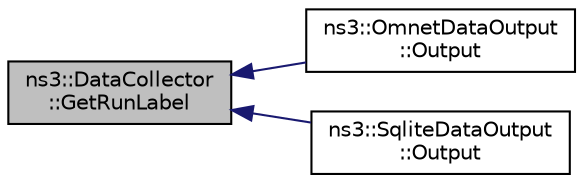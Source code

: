 digraph "ns3::DataCollector::GetRunLabel"
{
  edge [fontname="Helvetica",fontsize="10",labelfontname="Helvetica",labelfontsize="10"];
  node [fontname="Helvetica",fontsize="10",shape=record];
  rankdir="LR";
  Node1 [label="ns3::DataCollector\l::GetRunLabel",height=0.2,width=0.4,color="black", fillcolor="grey75", style="filled", fontcolor="black"];
  Node1 -> Node2 [dir="back",color="midnightblue",fontsize="10",style="solid"];
  Node2 [label="ns3::OmnetDataOutput\l::Output",height=0.2,width=0.4,color="black", fillcolor="white", style="filled",URL="$d7/d80/classns3_1_1OmnetDataOutput.html#aaa7397204fe15cc52f86526acc8c034a"];
  Node1 -> Node3 [dir="back",color="midnightblue",fontsize="10",style="solid"];
  Node3 [label="ns3::SqliteDataOutput\l::Output",height=0.2,width=0.4,color="black", fillcolor="white", style="filled",URL="$df/d1d/classns3_1_1SqliteDataOutput.html#a24e78d7e0c5eda7cf75a131b51fb5471"];
}
